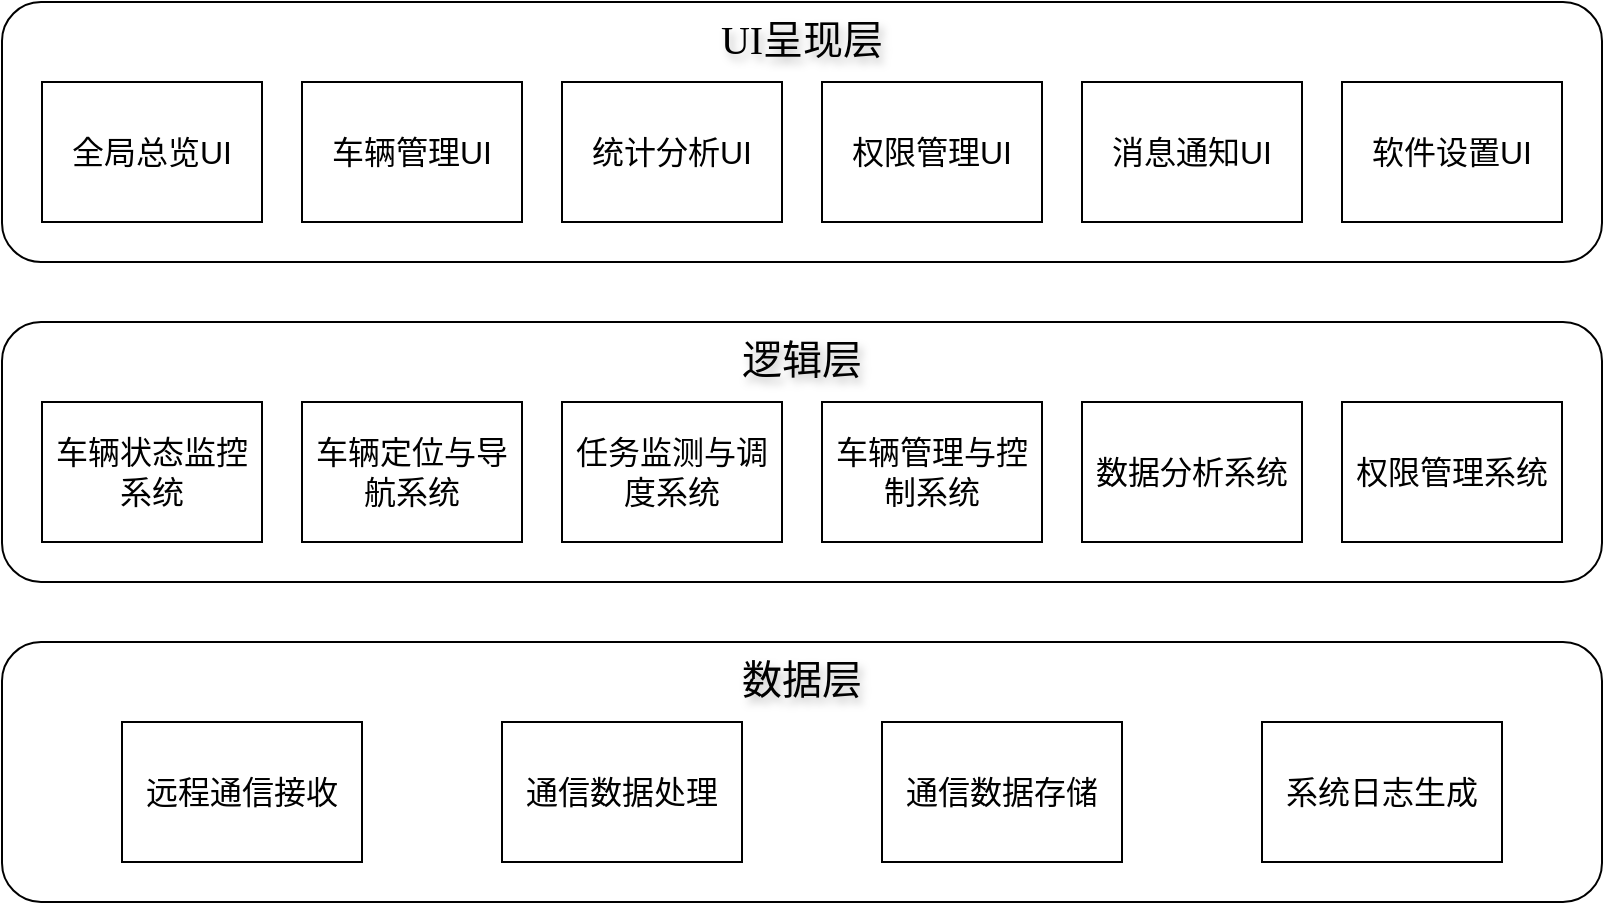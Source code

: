 <mxfile version="26.2.5" pages="2">
  <diagram name="第 1 页" id="IGrlE--8RMigUZH4tfnX">
    <mxGraphModel dx="948" dy="565" grid="1" gridSize="10" guides="1" tooltips="1" connect="1" arrows="1" fold="1" page="1" pageScale="1" pageWidth="827" pageHeight="1169" math="0" shadow="0">
      <root>
        <mxCell id="0" />
        <mxCell id="1" parent="0" />
        <mxCell id="f6Av7XpMpO8fLV677l3a-5" value="UI呈现层" style="rounded=1;whiteSpace=wrap;html=1;fontSize=20;fontFamily=Georgia;textShadow=1;labelPosition=center;verticalLabelPosition=middle;align=center;verticalAlign=top;" vertex="1" parent="1">
          <mxGeometry x="10" y="40" width="800" height="130" as="geometry" />
        </mxCell>
        <mxCell id="f6Av7XpMpO8fLV677l3a-7" value="全局总览UI" style="rounded=0;whiteSpace=wrap;html=1;fontSize=16;verticalAlign=middle;" vertex="1" parent="1">
          <mxGeometry x="30" y="80" width="110" height="70" as="geometry" />
        </mxCell>
        <mxCell id="f6Av7XpMpO8fLV677l3a-8" value="统计分析UI" style="rounded=0;whiteSpace=wrap;html=1;fontSize=16;verticalAlign=middle;" vertex="1" parent="1">
          <mxGeometry x="290" y="80" width="110" height="70" as="geometry" />
        </mxCell>
        <mxCell id="f6Av7XpMpO8fLV677l3a-9" value="消息通知UI" style="rounded=0;whiteSpace=wrap;html=1;fontSize=16;verticalAlign=middle;" vertex="1" parent="1">
          <mxGeometry x="550" y="80" width="110" height="70" as="geometry" />
        </mxCell>
        <mxCell id="f6Av7XpMpO8fLV677l3a-10" value="车辆管理UI" style="rounded=0;whiteSpace=wrap;html=1;fontSize=16;verticalAlign=middle;" vertex="1" parent="1">
          <mxGeometry x="160" y="80" width="110" height="70" as="geometry" />
        </mxCell>
        <mxCell id="f6Av7XpMpO8fLV677l3a-11" value="权限管理UI" style="rounded=0;whiteSpace=wrap;html=1;fontSize=16;verticalAlign=middle;" vertex="1" parent="1">
          <mxGeometry x="420" y="80" width="110" height="70" as="geometry" />
        </mxCell>
        <mxCell id="f6Av7XpMpO8fLV677l3a-12" value="&lt;div&gt;软件设置UI&lt;/div&gt;" style="rounded=0;whiteSpace=wrap;html=1;fontSize=16;verticalAlign=middle;" vertex="1" parent="1">
          <mxGeometry x="680" y="80" width="110" height="70" as="geometry" />
        </mxCell>
        <mxCell id="f6Av7XpMpO8fLV677l3a-13" value="逻辑层" style="rounded=1;whiteSpace=wrap;html=1;fontSize=20;fontFamily=Georgia;textShadow=1;labelPosition=center;verticalLabelPosition=middle;align=center;verticalAlign=top;" vertex="1" parent="1">
          <mxGeometry x="10" y="200" width="800" height="130" as="geometry" />
        </mxCell>
        <mxCell id="f6Av7XpMpO8fLV677l3a-15" value="车辆定位与导航系统&lt;span style=&quot;color: rgba(0, 0, 0, 0); font-family: monospace; font-size: 0px; text-align: start; text-wrap-mode: nowrap;&quot;&gt;%3CmxGraphModel%3E%3Croot%3E%3CmxCell%20id%3D%220%22%2F%3E%3CmxCell%20id%3D%221%22%20parent%3D%220%22%2F%3E%3CmxCell%20id%3D%222%22%20value%3D%22%E5%85%A8%E5%B1%80%E6%80%BB%E8%A7%88UI%22%20style%3D%22rounded%3D0%3BwhiteSpace%3Dwrap%3Bhtml%3D1%3BfontSize%3D16%3BverticalAlign%3Dmiddle%3B%22%20vertex%3D%221%22%20parent%3D%221%22%3E%3CmxGeometry%20x%3D%2230%22%20y%3D%2280%22%20width%3D%22110%22%20height%3D%2270%22%20as%3D%22geometry%22%2F%3E%3C%2FmxCell%3E%3C%2Froot%3E%3C%2FmxGraphModel%3E&lt;/span&gt;" style="rounded=0;whiteSpace=wrap;html=1;fontSize=16;verticalAlign=middle;" vertex="1" parent="1">
          <mxGeometry x="160" y="240" width="110" height="70" as="geometry" />
        </mxCell>
        <mxCell id="f6Av7XpMpO8fLV677l3a-16" value="数据分析系统&lt;span style=&quot;color: rgba(0, 0, 0, 0); font-family: monospace; font-size: 0px; text-align: start; text-wrap-mode: nowrap;&quot;&gt;%3CmxGraphModel%3E%3Croot%3E%3CmxCell%20id%3D%220%22%2F%3E%3CmxCell%20id%3D%221%22%20parent%3D%220%22%2F%3E%3CmxCell%20id%3D%222%22%20value%3D%22%E5%85%A8%E5%B1%80%E6%80%BB%E8%A7%88UI%22%20style%3D%22rounded%3D0%3BwhiteSpace%3Dwrap%3Bhtml%3D1%3BfontSize%3D16%3BverticalAlign%3Dmiddle%3B%22%20vertex%3D%221%22%20parent%3D%221%22%3E%3CmxGeometry%20x%3D%2230%22%20y%3D%2280%22%20width%3D%22110%22%20height%3D%2270%22%20as%3D%22geometry%22%2F%3E%3C%2FmxCell%3E%3C%2Froot%3E%3C%2FmxGraphModel%3E&lt;/span&gt;" style="rounded=0;whiteSpace=wrap;html=1;fontSize=16;verticalAlign=middle;" vertex="1" parent="1">
          <mxGeometry x="550" y="240" width="110" height="70" as="geometry" />
        </mxCell>
        <mxCell id="f6Av7XpMpO8fLV677l3a-17" value="权限管理系统&lt;span style=&quot;color: rgba(0, 0, 0, 0); font-family: monospace; font-size: 0px; text-align: start; text-wrap-mode: nowrap;&quot;&gt;%3CmxGraphModel%3E%3Croot%3E%3CmxCell%20id%3D%220%22%2F%3E%3CmxCell%20id%3D%221%22%20parent%3D%220%22%2F%3E%3CmxCell%20id%3D%222%22%20value%3D%22%E5%85%A8%E5%B1%80%E6%80%BB%E8%A7%88UI%22%20style%3D%22rounded%3D0%3BwhiteSpace%3Dwrap%3Bhtml%3D1%3BfontSize%3D16%3BverticalAlign%3Dmiddle%3B%22%20vertex%3D%221%22%20parent%3D%221%22%3E%3CmxGeometry%20x%3D%2230%22%20y%3D%2280%22%20width%3D%22110%22%20height%3D%2270%22%20as%3D%22geometry%22%2F%3E%3C%2FmxCell%3E%3C%2Froot%3E%3C%2FmxGraphModel%3E&lt;/span&gt;" style="rounded=0;whiteSpace=wrap;html=1;fontSize=16;verticalAlign=middle;" vertex="1" parent="1">
          <mxGeometry x="680" y="240" width="110" height="70" as="geometry" />
        </mxCell>
        <mxCell id="f6Av7XpMpO8fLV677l3a-18" value="车辆状态监控系统&lt;span style=&quot;color: rgba(0, 0, 0, 0); font-family: monospace; font-size: 0px; text-align: start; text-wrap-mode: nowrap;&quot;&gt;%3CmxGraphModel%3E%3Croot%3E%3CmxCell%20id%3D%220%22%2F%3E%3CmxCell%20id%3D%221%22%20parent%3D%220%22%2F%3E%3CmxCell%20id%3D%222%22%20value%3D%22%E6%84%9F%E7%9F%A5%E6%95%B0%E6%8D%AE%E5%A4%84%E7%90%86%26lt%3Bspan%20style%3D%26quot%3Bcolor%3A%20rgba(0%2C%200%2C%200%2C%200)%3B%20font-family%3A%20monospace%3B%20font-size%3A%200px%3B%20text-align%3A%20start%3B%20text-wrap-mode%3A%20nowrap%3B%26quot%3B%26gt%3B%253CmxGraphModel%253E%253Croot%253E%253CmxCell%2520id%253D%25220%2522%252F%253E%253CmxCell%2520id%253D%25221%2522%2520parent%253D%25220%2522%252F%253E%253CmxCell%2520id%253D%25222%2522%2520value%253D%2522%25E5%2585%25A8%25E5%25B1%2580%25E6%2580%25BB%25E8%25A7%2588UI%2522%2520style%253D%2522rounded%253D0%253BwhiteSpace%253Dwrap%253Bhtml%253D1%253BfontSize%253D16%253BverticalAlign%253Dmiddle%253B%2522%2520vertex%253D%25221%2522%2520parent%253D%25221%2522%253E%253CmxGeometry%2520x%253D%252230%2522%2520y%253D%252280%2522%2520width%253D%2522110%2522%2520height%253D%252270%2522%2520as%253D%2522geometry%2522%252F%253E%253C%252FmxCell%253E%253C%252Froot%253E%253C%252FmxGraphModel%253E%26lt%3B%2Fspan%26gt%3B%22%20style%3D%22rounded%3D0%3BwhiteSpace%3Dwrap%3Bhtml%3D1%3BfontSize%3D16%3BverticalAlign%3Dmiddle%3B%22%20vertex%3D%221%22%20parent%3D%221%22%3E%3CmxGeometry%20x%3D%2230%22%20y%3D%22240%22%20width%3D%22110%22%20height%3D%2270%22%20as%3D%22geometry%22%2F%3E%3C%2FmxCell%3E%3C%2Froot%3E%3C%2FmxGraphModel%3E%3CmxGraphModel%3E%3Croot%3E%3CmxCell%20id%3D%220%22%2F%3E%3CmxCell%20id%3D%221%22%20parent%3D%220%22%2F%3E%3CmxCell%20id%3D%222%22%20value%3D%22%E5%85%A8%E5%B1%80%E6%80%BB%E8%A7%88UI%22%20style%3D%22rounded%3D0%3BwhiteSpace%3Dwrap%3Bhtml%3D1%3BfontSize%3D16%3BverticalAlign%3Dmiddle%3B%22%20vertex%3D%221%22%20parent%3D%221%22%3E%3CmxGeometry%20x%3D%2230%22%20y%3D%2280%22%20width%3D%22110%22%20height%3D%2270%22%20as%3D%22geometry%22%2F%3E%3C%2FmxCell%3E%3C%2Froot%3E%3C%2FmxGraphModel%3E&lt;/span&gt;" style="rounded=0;whiteSpace=wrap;html=1;fontSize=16;verticalAlign=middle;" vertex="1" parent="1">
          <mxGeometry x="30" y="240" width="110" height="70" as="geometry" />
        </mxCell>
        <mxCell id="f6Av7XpMpO8fLV677l3a-19" value="任务监测与调度系统&lt;span style=&quot;color: rgba(0, 0, 0, 0); font-family: monospace; font-size: 0px; text-align: start; text-wrap-mode: nowrap;&quot;&gt;%3CmxGraphModel%3E%3Croot%3E%3CmxCell%20id%3D%220%22%2F%3E%3CmxCell%20id%3D%221%22%20parent%3D%220%22%2F%3E%3CmxCell%20id%3D%222%22%20value%3D%22%E5%85%A8%E5%B1%80%E6%80%BB%E8%A7%88UI%22%20style%3D%22rounded%3D0%3BwhiteSpace%3Dwrap%3Bhtml%3D1%3BfontSize%3D16%3BverticalAlign%3Dmiddle%3B%22%20vertex%3D%221%22%20parent%3D%221%22%3E%3CmxGeometry%20x%3D%2230%22%20y%3D%2280%22%20width%3D%22110%22%20height%3D%2270%22%20as%3D%22geometry%22%2F%3E%3C%2FmxCell%3E%3C%2Froot%3E%3C%2FmxGraphModel%3E&lt;/span&gt;" style="rounded=0;whiteSpace=wrap;html=1;fontSize=16;verticalAlign=middle;" vertex="1" parent="1">
          <mxGeometry x="290" y="240" width="110" height="70" as="geometry" />
        </mxCell>
        <mxCell id="f6Av7XpMpO8fLV677l3a-21" value="车辆管理与控制系统&lt;span style=&quot;color: rgba(0, 0, 0, 0); font-family: monospace; font-size: 0px; text-align: start; text-wrap-mode: nowrap;&quot;&gt;%3CmxGraphModel%3E%3Croot%3E%3CmxCell%20id%3D%220%22%2F%3E%3CmxCell%20id%3D%221%22%20parent%3D%220%22%2F%3E%3CmxCell%20id%3D%222%22%20value%3D%22%E5%85%A8%E5%B1%80%E6%80%BB%E8%A7%88UI%22%20style%3D%22rounded%3D0%3BwhiteSpace%3Dwrap%3Bhtml%3D1%3BfontSize%3D16%3BverticalAlign%3Dmiddle%3B%22%20vertex%3D%221%22%20parent%3D%221%22%3E%3CmxGeometry%20x%3D%2230%22%20y%3D%2280%22%20width%3D%22110%22%20height%3D%2270%22%20as%3D%22geometry%22%2F%3E%3C%2FmxCell%3E%3C%2Froot%3E%3C%2FmxGraphModel%3E&lt;/span&gt;" style="rounded=0;whiteSpace=wrap;html=1;fontSize=16;verticalAlign=middle;" vertex="1" parent="1">
          <mxGeometry x="420" y="240" width="110" height="70" as="geometry" />
        </mxCell>
        <mxCell id="f6Av7XpMpO8fLV677l3a-22" value="数据层" style="rounded=1;whiteSpace=wrap;html=1;fontSize=20;fontFamily=Georgia;textShadow=1;labelPosition=center;verticalLabelPosition=middle;align=center;verticalAlign=top;" vertex="1" parent="1">
          <mxGeometry x="10" y="360" width="800" height="130" as="geometry" />
        </mxCell>
        <mxCell id="f6Av7XpMpO8fLV677l3a-23" value="远程通信接收&lt;span style=&quot;color: rgba(0, 0, 0, 0); font-family: monospace; font-size: 0px; text-align: start; text-wrap-mode: nowrap;&quot;&gt;%3CmxGraphModel%3E%3Croot%3E%3CmxCell%20id%3D%220%22%2F%3E%3CmxCell%20id%3D%221%22%20parent%3D%220%22%2F%3E%3CmxCell%20id%3D%222%22%20value%3D%22%E6%84%9F%E7%9F%A5%E6%95%B0%E6%8D%AE%E5%A4%84%E7%90%86%26lt%3Bspan%20style%3D%26quot%3Bcolor%3A%20rgba(0%2C%200%2C%200%2C%200)%3B%20font-family%3A%20monospace%3B%20font-size%3A%200px%3B%20text-align%3A%20start%3B%20text-wrap-mode%3A%20nowrap%3B%26quot%3B%26gt%3B%253CmxGraphModel%253E%253Croot%253E%253CmxCell%2520id%253D%25220%2522%252F%253E%253CmxCell%2520id%253D%25221%2522%2520parent%253D%25220%2522%252F%253E%253CmxCell%2520id%253D%25222%2522%2520value%253D%2522%25E5%2585%25A8%25E5%25B1%2580%25E6%2580%25BB%25E8%25A7%2588UI%2522%2520style%253D%2522rounded%253D0%253BwhiteSpace%253Dwrap%253Bhtml%253D1%253BfontSize%253D16%253BverticalAlign%253Dmiddle%253B%2522%2520vertex%253D%25221%2522%2520parent%253D%25221%2522%253E%253CmxGeometry%2520x%253D%252230%2522%2520y%253D%252280%2522%2520width%253D%2522110%2522%2520height%253D%252270%2522%2520as%253D%2522geometry%2522%252F%253E%253C%252FmxCell%253E%253C%252Froot%253E%253C%252FmxGraphModel%253E%26lt%3B%2Fspan%26gt%3B%22%20style%3D%22rounded%3D0%3BwhiteSpace%3Dwrap%3Bhtml%3D1%3BfontSize%3D16%3BverticalAlign%3Dmiddle%3B%22%20vertex%3D%221%22%20parent%3D%221%22%3E%3CmxGeometry%20x%3D%2230%22%20y%3D%22240%22%20width%3D%22110%22%20height%3D%2270%22%20as%3D%22geometry%22%2F%3E%3C%2FmxCell%3E%3C%2Froot%3E%3C%2FmxGraphModel%3E%3CmxGraphModel%3E%3Croot%3E%3CmxCell%20id%3D%220%22%2F%3E%3CmxCell%20id%3D%221%22%20parent%3D%220%22%2F%3E%3CmxCell%20id%3D%222%22%20value%3D%22%E5%85%A8%E5%B1%80%E6%80%BB%E8%A7%88UI%22%20style%3D%22rounded%3D0%3BwhiteSpace%3Dwrap%3Bhtml%3D1%3BfontSize%3D16%3BverticalAlign%3Dmiddle%3B%22%20vertex%3D%221%22%20parent%3D%221%22%3E%3CmxGeometry%20x%3D%2230%22%20y%3D%2280%22%20width%3D%22110%22%20height%3D%2270%22%20as%3D%22geometry%22%2F%3E%3C%2FmxCell%3E%3C%2Froot%3E%3C%2FmxGraphModel%3E&lt;/span&gt;" style="rounded=0;whiteSpace=wrap;html=1;fontSize=16;verticalAlign=middle;" vertex="1" parent="1">
          <mxGeometry x="70" y="400" width="120" height="70" as="geometry" />
        </mxCell>
        <mxCell id="f6Av7XpMpO8fLV677l3a-24" value="通信数据处理&lt;span style=&quot;color: rgba(0, 0, 0, 0); font-family: monospace; font-size: 0px; text-align: start; text-wrap-mode: nowrap;&quot;&gt;%3CmxGraphModel%3E%3Croot%3E%3CmxCell%20id%3D%220%22%2F%3E%3CmxCell%20id%3D%221%22%20parent%3D%220%22%2F%3E%3CmxCell%20id%3D%222%22%20value%3D%22%E6%84%9F%E7%9F%A5%E6%95%B0%E6%8D%AE%E5%A4%84%E7%90%86%26lt%3Bspan%20style%3D%26quot%3Bcolor%3A%20rgba(0%2C%200%2C%200%2C%200)%3B%20font-family%3A%20monospace%3B%20font-size%3A%200px%3B%20text-align%3A%20start%3B%20text-wrap-mode%3A%20nowrap%3B%26quot%3B%26gt%3B%253CmxGraphModel%253E%253Croot%253E%253CmxCell%2520id%253D%25220%2522%252F%253E%253CmxCell%2520id%253D%25221%2522%2520parent%253D%25220%2522%252F%253E%253CmxCell%2520id%253D%25222%2522%2520value%253D%2522%25E5%2585%25A8%25E5%25B1%2580%25E6%2580%25BB%25E8%25A7%2588UI%2522%2520style%253D%2522rounded%253D0%253BwhiteSpace%253Dwrap%253Bhtml%253D1%253BfontSize%253D16%253BverticalAlign%253Dmiddle%253B%2522%2520vertex%253D%25221%2522%2520parent%253D%25221%2522%253E%253CmxGeometry%2520x%253D%252230%2522%2520y%253D%252280%2522%2520width%253D%2522110%2522%2520height%253D%252270%2522%2520as%253D%2522geometry%2522%252F%253E%253C%252FmxCell%253E%253C%252Froot%253E%253C%252FmxGraphModel%253E%26lt%3B%2Fspan%26gt%3B%22%20style%3D%22rounded%3D0%3BwhiteSpace%3Dwrap%3Bhtml%3D1%3BfontSize%3D16%3BverticalAlign%3Dmiddle%3B%22%20vertex%3D%221%22%20parent%3D%221%22%3E%3CmxGeometry%20x%3D%2230%22%20y%3D%22240%22%20width%3D%22110%22%20height%3D%2270%22%20as%3D%22geometry%22%2F%3E%3C%2FmxCell%3E%3C%2Froot%3E%3C%2FmxGraphModel%3E%3CmxGraphModel%3E%3Croot%3E%3CmxCell%20id%3D%220%22%2F%3E%3CmxCell%20id%3D%221%22%20parent%3D%220%22%2F%3E%3CmxCell%20id%3D%222%22%20value%3D%22%E5%85%A8%E5%B1%80%E6%80%BB%E8%A7%88UI%22%20style%3D%22rounded%3D0%3BwhiteSpace%3Dwrap%3Bhtml%3D1%3BfontSize%3D16%3BverticalAlign%3Dmiddle%3B%22%20vertex%3D%221%22%20parent%3D%221%22%3E%3CmxGeometry%20x%3D%2230%22%20y%3D%2280%22%20width%3D%22110%22%20height%3D%2270%22%20as%3D%22geometry%22%2F%3E%3C%2FmxCell%3E%3C%2Froot%3E%3C%2FmxGraphModel%3E&lt;/span&gt;" style="rounded=0;whiteSpace=wrap;html=1;fontSize=16;verticalAlign=middle;" vertex="1" parent="1">
          <mxGeometry x="260" y="400" width="120" height="70" as="geometry" />
        </mxCell>
        <mxCell id="f6Av7XpMpO8fLV677l3a-25" value="通信数据存储&lt;span style=&quot;color: rgba(0, 0, 0, 0); font-family: monospace; font-size: 0px; text-align: start; text-wrap-mode: nowrap;&quot;&gt;%3CmxGraphModel%3E%3Croot%3E%3CmxCell%20id%3D%220%22%2F%3E%3CmxCell%20id%3D%221%22%20parent%3D%220%22%2F%3E%3CmxCell%20id%3D%222%22%20value%3D%22%E6%84%9F%E7%9F%A5%E6%95%B0%E6%8D%AE%E5%A4%84%E7%90%86%26lt%3Bspan%20style%3D%26quot%3Bcolor%3A%20rgba(0%2C%200%2C%200%2C%200)%3B%20font-family%3A%20monospace%3B%20font-size%3A%200px%3B%20text-align%3A%20start%3B%20text-wrap-mode%3A%20nowrap%3B%26quot%3B%26gt%3B%253CmxGraphModel%253E%253Croot%253E%253CmxCell%2520id%253D%25220%2522%252F%253E%253CmxCell%2520id%253D%25221%2522%2520parent%253D%25220%2522%252F%253E%253CmxCell%2520id%253D%25222%2522%2520value%253D%2522%25E5%2585%25A8%25E5%25B1%2580%25E6%2580%25BB%25E8%25A7%2588UI%2522%2520style%253D%2522rounded%253D0%253BwhiteSpace%253Dwrap%253Bhtml%253D1%253BfontSize%253D16%253BverticalAlign%253Dmiddle%253B%2522%2520vertex%253D%25221%2522%2520parent%253D%25221%2522%253E%253CmxGeometry%2520x%253D%252230%2522%2520y%253D%252280%2522%2520width%253D%2522110%2522%2520height%253D%252270%2522%2520as%253D%2522geometry%2522%252F%253E%253C%252FmxCell%253E%253C%252Froot%253E%253C%252FmxGraphModel%253E%26lt%3B%2Fspan%26gt%3B%22%20style%3D%22rounded%3D0%3BwhiteSpace%3Dwrap%3Bhtml%3D1%3BfontSize%3D16%3BverticalAlign%3Dmiddle%3B%22%20vertex%3D%221%22%20parent%3D%221%22%3E%3CmxGeometry%20x%3D%2230%22%20y%3D%22240%22%20width%3D%22110%22%20height%3D%2270%22%20as%3D%22geometry%22%2F%3E%3C%2FmxCell%3E%3C%2Froot%3E%3C%2FmxGraphModel%3E%3CmxGraphModel%3E%3Croot%3E%3CmxCell%20id%3D%220%22%2F%3E%3CmxCell%20id%3D%221%22%20parent%3D%220%22%2F%3E%3CmxCell%20id%3D%222%22%20value%3D%22%E5%85%A8%E5%B1%80%E6%80%BB%E8%A7%88UI%22%20style%3D%22rounded%3D0%3BwhiteSpace%3Dwrap%3Bhtml%3D1%3BfontSize%3D16%3BverticalAlign%3Dmiddle%3B%22%20vertex%3D%221%22%20parent%3D%221%22%3E%3CmxGeometry%20x%3D%2230%22%20y%3D%2280%22%20width%3D%22110%22%20height%3D%2270%22%20as%3D%22geometry%22%2F%3E%3C%2FmxCell%3E%3C%2Froot%3E%3C%2FmxGraphModel%3E&lt;/span&gt;" style="rounded=0;whiteSpace=wrap;html=1;fontSize=16;verticalAlign=middle;" vertex="1" parent="1">
          <mxGeometry x="450" y="400" width="120" height="70" as="geometry" />
        </mxCell>
        <mxCell id="f6Av7XpMpO8fLV677l3a-26" value="系统日志生成" style="rounded=0;whiteSpace=wrap;html=1;fontSize=16;verticalAlign=middle;" vertex="1" parent="1">
          <mxGeometry x="640" y="400" width="120" height="70" as="geometry" />
        </mxCell>
      </root>
    </mxGraphModel>
  </diagram>
  <diagram id="7-q79QAxa9GgQ0CL2Qg4" name="第 2 页">
    <mxGraphModel dx="948" dy="565" grid="1" gridSize="10" guides="1" tooltips="1" connect="1" arrows="1" fold="1" page="1" pageScale="1" pageWidth="827" pageHeight="1169" math="0" shadow="0">
      <root>
        <mxCell id="0" />
        <mxCell id="1" parent="0" />
      </root>
    </mxGraphModel>
  </diagram>
</mxfile>
